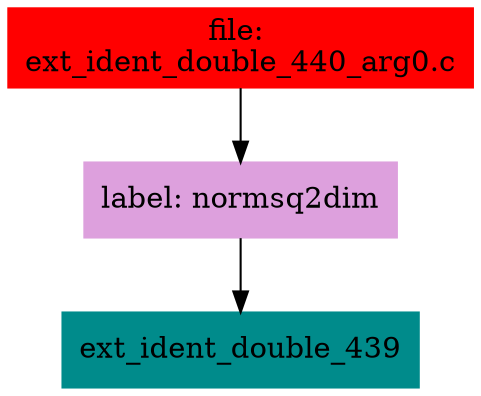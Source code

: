 digraph G {
node [shape=box]

0 [label="file: 
ext_ident_double_440_arg0.c",color=red, style=filled]
1 [label="label: normsq2dim",color=plum, style=filled]
0 -> 1
2 [label="ext_ident_double_439",color=cyan4, style=filled]
1 -> 2


}

